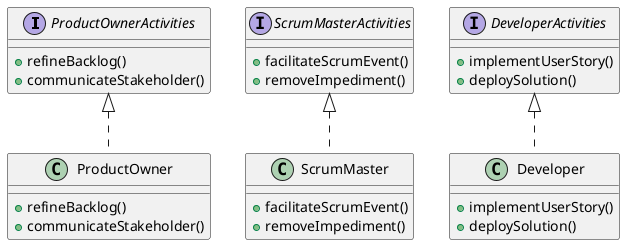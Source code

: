 @startuml

interface ProductOwnerActivities {
  +refineBacklog()
  +communicateStakeholder()
}

interface ScrumMasterActivities {
  +facilitateScrumEvent()
  +removeImpediment()
}

interface DeveloperActivities {
  +implementUserStory()
  +deploySolution()
}

class ProductOwner implements ProductOwnerActivities{
  +refineBacklog()
  +communicateStakeholder()
}

class ScrumMaster implements ScrumMasterActivities{
  +facilitateScrumEvent()
  +removeImpediment()
}

class Developer implements DeveloperActivities{
  +implementUserStory()
  +deploySolution()
}

@enduml